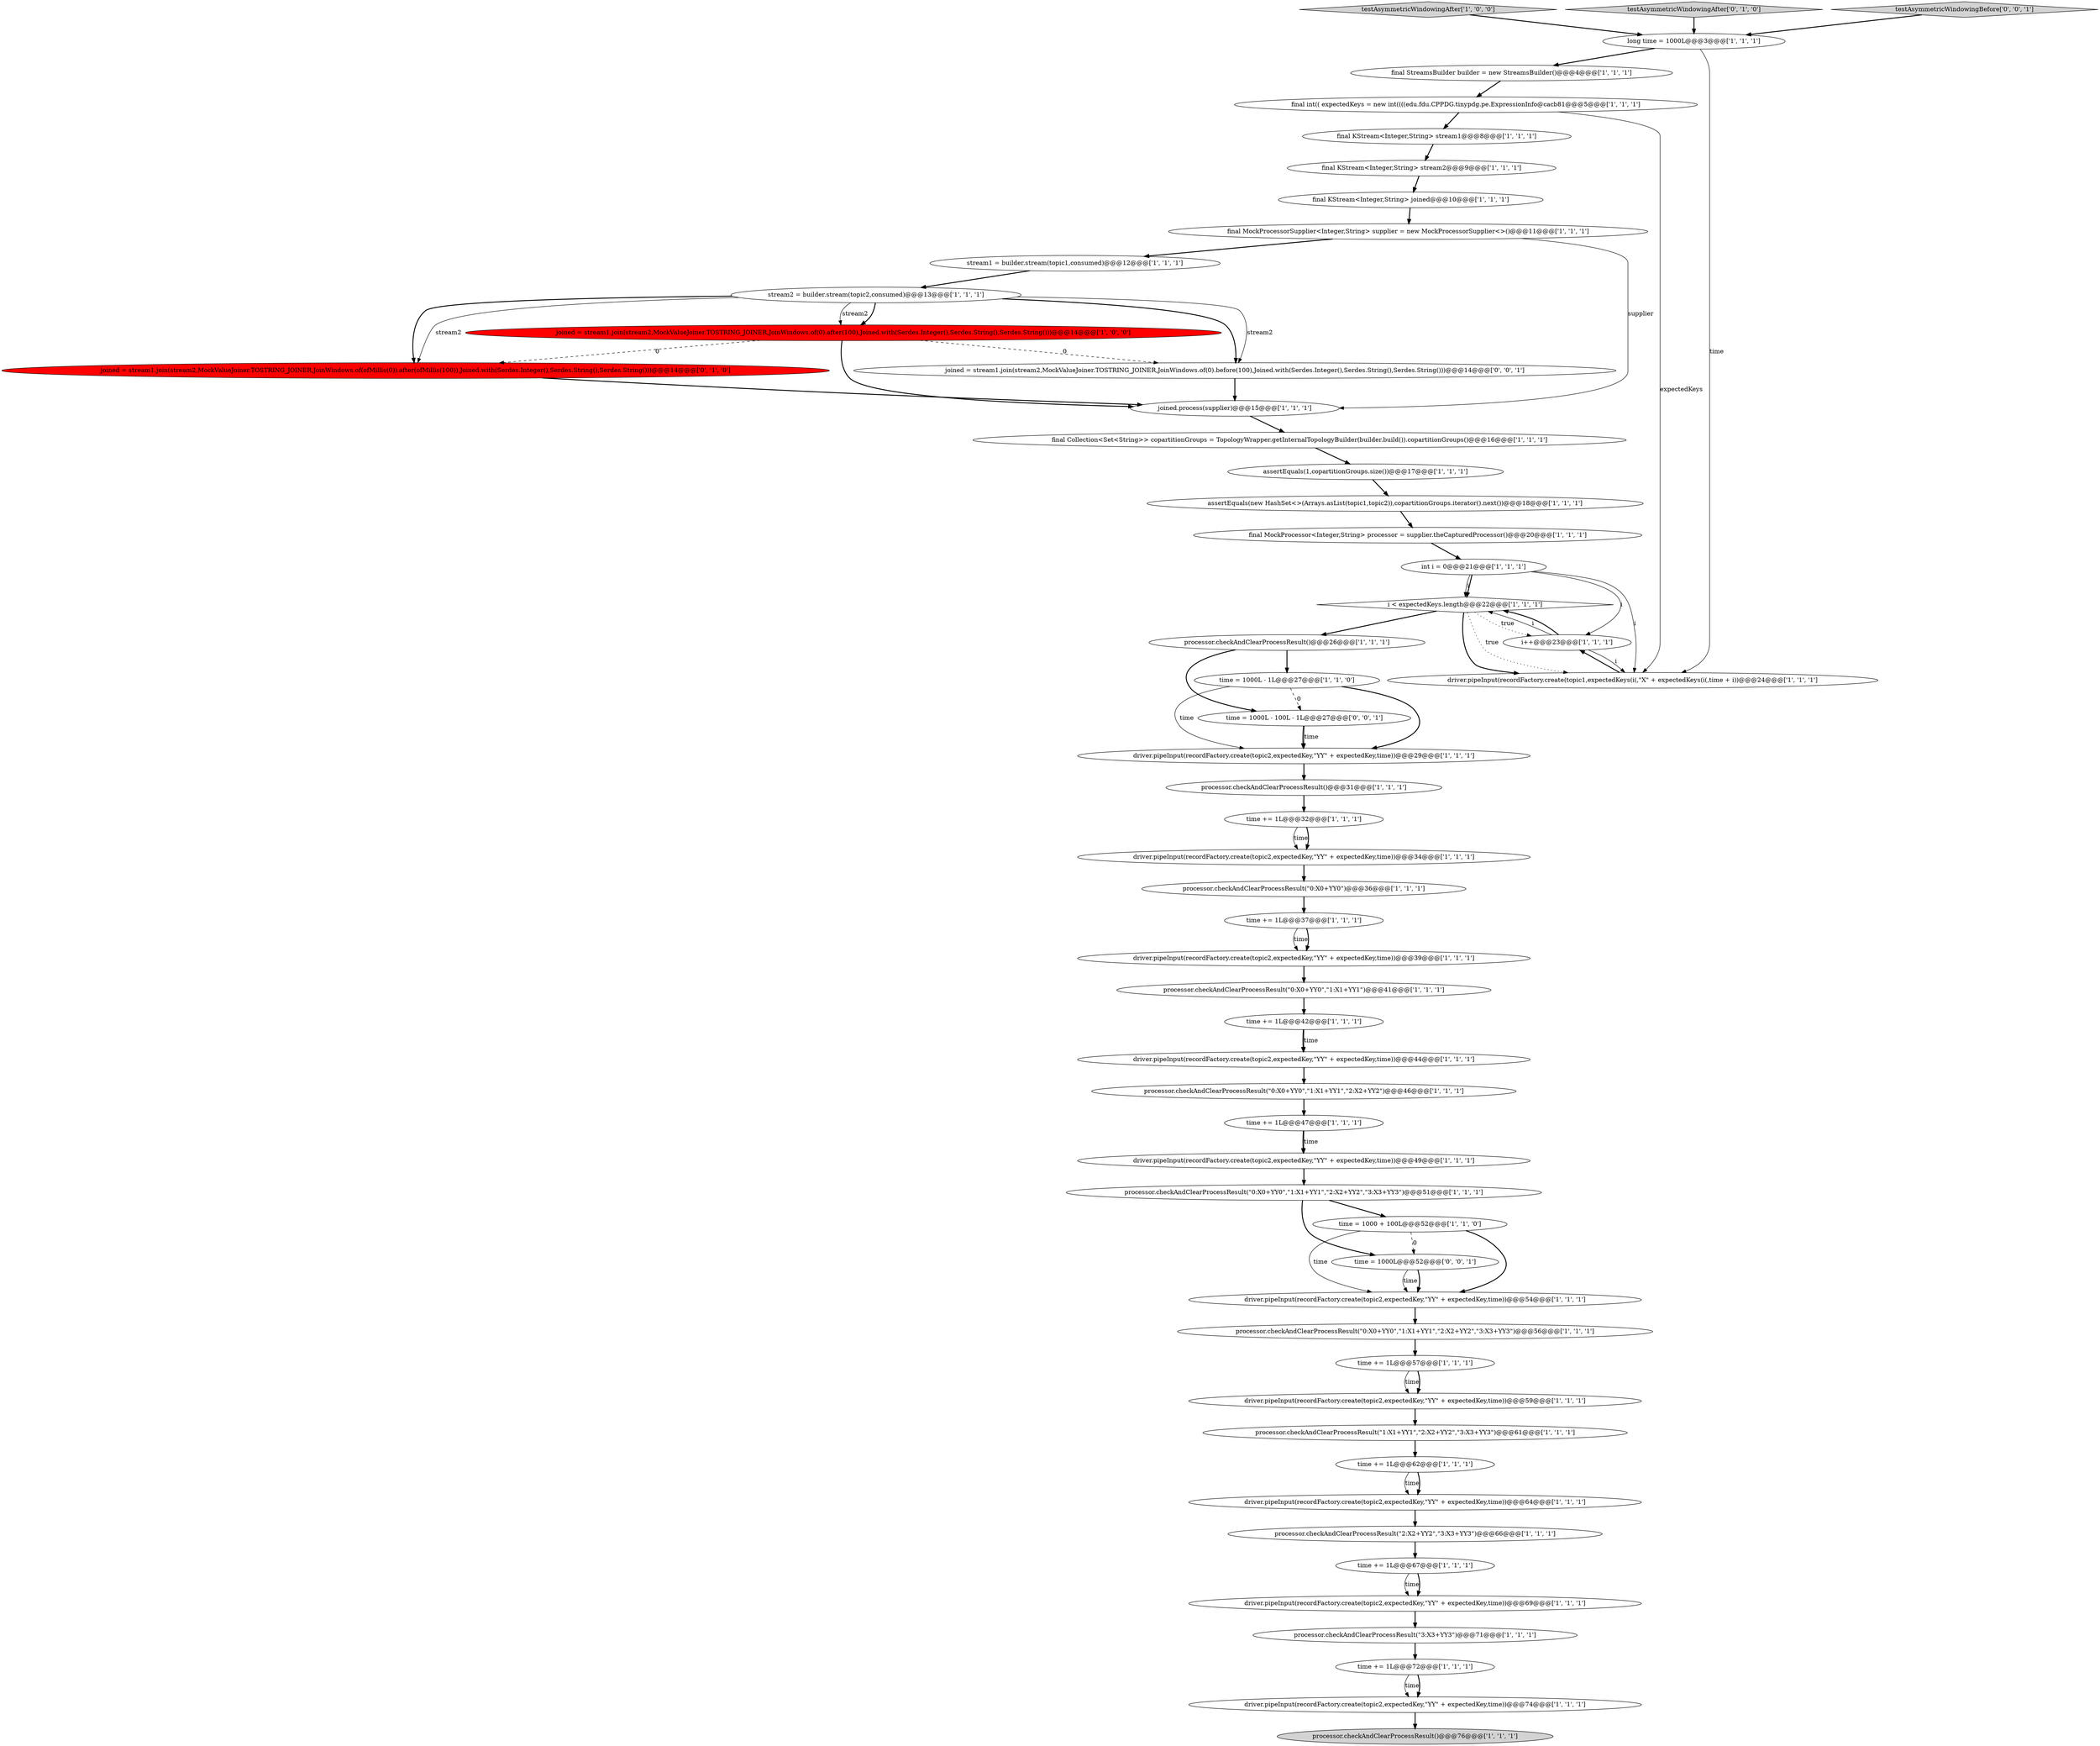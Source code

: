 digraph {
46 [style = filled, label = "time += 1L@@@32@@@['1', '1', '1']", fillcolor = white, shape = ellipse image = "AAA0AAABBB1BBB"];
47 [style = filled, label = "processor.checkAndClearProcessResult(\"0:X0+YY0\",\"1:X1+YY1\",\"2:X2+YY2\",\"3:X3+YY3\")@@@56@@@['1', '1', '1']", fillcolor = white, shape = ellipse image = "AAA0AAABBB1BBB"];
6 [style = filled, label = "processor.checkAndClearProcessResult(\"1:X1+YY1\",\"2:X2+YY2\",\"3:X3+YY3\")@@@61@@@['1', '1', '1']", fillcolor = white, shape = ellipse image = "AAA0AAABBB1BBB"];
8 [style = filled, label = "testAsymmetricWindowingAfter['1', '0', '0']", fillcolor = lightgray, shape = diamond image = "AAA0AAABBB1BBB"];
55 [style = filled, label = "joined = stream1.join(stream2,MockValueJoiner.TOSTRING_JOINER,JoinWindows.of(0).before(100),Joined.with(Serdes.Integer(),Serdes.String(),Serdes.String()))@@@14@@@['0', '0', '1']", fillcolor = white, shape = ellipse image = "AAA0AAABBB3BBB"];
16 [style = filled, label = "driver.pipeInput(recordFactory.create(topic2,expectedKey,\"YY\" + expectedKey,time))@@@49@@@['1', '1', '1']", fillcolor = white, shape = ellipse image = "AAA0AAABBB1BBB"];
25 [style = filled, label = "final KStream<Integer,String> stream1@@@8@@@['1', '1', '1']", fillcolor = white, shape = ellipse image = "AAA0AAABBB1BBB"];
39 [style = filled, label = "joined.process(supplier)@@@15@@@['1', '1', '1']", fillcolor = white, shape = ellipse image = "AAA0AAABBB1BBB"];
54 [style = filled, label = "time = 1000L - 100L - 1L@@@27@@@['0', '0', '1']", fillcolor = white, shape = ellipse image = "AAA0AAABBB3BBB"];
22 [style = filled, label = "processor.checkAndClearProcessResult()@@@31@@@['1', '1', '1']", fillcolor = white, shape = ellipse image = "AAA0AAABBB1BBB"];
49 [style = filled, label = "final StreamsBuilder builder = new StreamsBuilder()@@@4@@@['1', '1', '1']", fillcolor = white, shape = ellipse image = "AAA0AAABBB1BBB"];
50 [style = filled, label = "time = 1000 + 100L@@@52@@@['1', '1', '0']", fillcolor = white, shape = ellipse image = "AAA0AAABBB1BBB"];
33 [style = filled, label = "driver.pipeInput(recordFactory.create(topic2,expectedKey,\"YY\" + expectedKey,time))@@@29@@@['1', '1', '1']", fillcolor = white, shape = ellipse image = "AAA0AAABBB1BBB"];
29 [style = filled, label = "driver.pipeInput(recordFactory.create(topic2,expectedKey,\"YY\" + expectedKey,time))@@@59@@@['1', '1', '1']", fillcolor = white, shape = ellipse image = "AAA0AAABBB1BBB"];
34 [style = filled, label = "i++@@@23@@@['1', '1', '1']", fillcolor = white, shape = ellipse image = "AAA0AAABBB1BBB"];
2 [style = filled, label = "final MockProcessor<Integer,String> processor = supplier.theCapturedProcessor()@@@20@@@['1', '1', '1']", fillcolor = white, shape = ellipse image = "AAA0AAABBB1BBB"];
38 [style = filled, label = "stream1 = builder.stream(topic1,consumed)@@@12@@@['1', '1', '1']", fillcolor = white, shape = ellipse image = "AAA0AAABBB1BBB"];
51 [style = filled, label = "joined = stream1.join(stream2,MockValueJoiner.TOSTRING_JOINER,JoinWindows.of(ofMillis(0)).after(ofMillis(100)),Joined.with(Serdes.Integer(),Serdes.String(),Serdes.String()))@@@14@@@['0', '1', '0']", fillcolor = red, shape = ellipse image = "AAA1AAABBB2BBB"];
31 [style = filled, label = "time += 1L@@@57@@@['1', '1', '1']", fillcolor = white, shape = ellipse image = "AAA0AAABBB1BBB"];
17 [style = filled, label = "time += 1L@@@72@@@['1', '1', '1']", fillcolor = white, shape = ellipse image = "AAA0AAABBB1BBB"];
32 [style = filled, label = "assertEquals(new HashSet<>(Arrays.asList(topic1,topic2)),copartitionGroups.iterator().next())@@@18@@@['1', '1', '1']", fillcolor = white, shape = ellipse image = "AAA0AAABBB1BBB"];
37 [style = filled, label = "driver.pipeInput(recordFactory.create(topic2,expectedKey,\"YY\" + expectedKey,time))@@@54@@@['1', '1', '1']", fillcolor = white, shape = ellipse image = "AAA0AAABBB1BBB"];
20 [style = filled, label = "processor.checkAndClearProcessResult(\"0:X0+YY0\")@@@36@@@['1', '1', '1']", fillcolor = white, shape = ellipse image = "AAA0AAABBB1BBB"];
28 [style = filled, label = "assertEquals(1,copartitionGroups.size())@@@17@@@['1', '1', '1']", fillcolor = white, shape = ellipse image = "AAA0AAABBB1BBB"];
27 [style = filled, label = "processor.checkAndClearProcessResult(\"2:X2+YY2\",\"3:X3+YY3\")@@@66@@@['1', '1', '1']", fillcolor = white, shape = ellipse image = "AAA0AAABBB1BBB"];
44 [style = filled, label = "time += 1L@@@37@@@['1', '1', '1']", fillcolor = white, shape = ellipse image = "AAA0AAABBB1BBB"];
3 [style = filled, label = "joined = stream1.join(stream2,MockValueJoiner.TOSTRING_JOINER,JoinWindows.of(0).after(100),Joined.with(Serdes.Integer(),Serdes.String(),Serdes.String()))@@@14@@@['1', '0', '0']", fillcolor = red, shape = ellipse image = "AAA1AAABBB1BBB"];
7 [style = filled, label = "final MockProcessorSupplier<Integer,String> supplier = new MockProcessorSupplier<>()@@@11@@@['1', '1', '1']", fillcolor = white, shape = ellipse image = "AAA0AAABBB1BBB"];
19 [style = filled, label = "driver.pipeInput(recordFactory.create(topic2,expectedKey,\"YY\" + expectedKey,time))@@@69@@@['1', '1', '1']", fillcolor = white, shape = ellipse image = "AAA0AAABBB1BBB"];
9 [style = filled, label = "time += 1L@@@62@@@['1', '1', '1']", fillcolor = white, shape = ellipse image = "AAA0AAABBB1BBB"];
10 [style = filled, label = "final KStream<Integer,String> joined@@@10@@@['1', '1', '1']", fillcolor = white, shape = ellipse image = "AAA0AAABBB1BBB"];
0 [style = filled, label = "final Collection<Set<String>> copartitionGroups = TopologyWrapper.getInternalTopologyBuilder(builder.build()).copartitionGroups()@@@16@@@['1', '1', '1']", fillcolor = white, shape = ellipse image = "AAA0AAABBB1BBB"];
35 [style = filled, label = "long time = 1000L@@@3@@@['1', '1', '1']", fillcolor = white, shape = ellipse image = "AAA0AAABBB1BBB"];
12 [style = filled, label = "time += 1L@@@42@@@['1', '1', '1']", fillcolor = white, shape = ellipse image = "AAA0AAABBB1BBB"];
42 [style = filled, label = "driver.pipeInput(recordFactory.create(topic2,expectedKey,\"YY\" + expectedKey,time))@@@39@@@['1', '1', '1']", fillcolor = white, shape = ellipse image = "AAA0AAABBB1BBB"];
5 [style = filled, label = "int i = 0@@@21@@@['1', '1', '1']", fillcolor = white, shape = ellipse image = "AAA0AAABBB1BBB"];
40 [style = filled, label = "processor.checkAndClearProcessResult(\"0:X0+YY0\",\"1:X1+YY1\",\"2:X2+YY2\",\"3:X3+YY3\")@@@51@@@['1', '1', '1']", fillcolor = white, shape = ellipse image = "AAA0AAABBB1BBB"];
48 [style = filled, label = "processor.checkAndClearProcessResult(\"0:X0+YY0\",\"1:X1+YY1\")@@@41@@@['1', '1', '1']", fillcolor = white, shape = ellipse image = "AAA0AAABBB1BBB"];
13 [style = filled, label = "driver.pipeInput(recordFactory.create(topic2,expectedKey,\"YY\" + expectedKey,time))@@@44@@@['1', '1', '1']", fillcolor = white, shape = ellipse image = "AAA0AAABBB1BBB"];
15 [style = filled, label = "processor.checkAndClearProcessResult(\"0:X0+YY0\",\"1:X1+YY1\",\"2:X2+YY2\")@@@46@@@['1', '1', '1']", fillcolor = white, shape = ellipse image = "AAA0AAABBB1BBB"];
18 [style = filled, label = "processor.checkAndClearProcessResult()@@@26@@@['1', '1', '1']", fillcolor = white, shape = ellipse image = "AAA0AAABBB1BBB"];
11 [style = filled, label = "time += 1L@@@67@@@['1', '1', '1']", fillcolor = white, shape = ellipse image = "AAA0AAABBB1BBB"];
23 [style = filled, label = "time += 1L@@@47@@@['1', '1', '1']", fillcolor = white, shape = ellipse image = "AAA0AAABBB1BBB"];
1 [style = filled, label = "final KStream<Integer,String> stream2@@@9@@@['1', '1', '1']", fillcolor = white, shape = ellipse image = "AAA0AAABBB1BBB"];
26 [style = filled, label = "stream2 = builder.stream(topic2,consumed)@@@13@@@['1', '1', '1']", fillcolor = white, shape = ellipse image = "AAA0AAABBB1BBB"];
52 [style = filled, label = "testAsymmetricWindowingAfter['0', '1', '0']", fillcolor = lightgray, shape = diamond image = "AAA0AAABBB2BBB"];
45 [style = filled, label = "i < expectedKeys.length@@@22@@@['1', '1', '1']", fillcolor = white, shape = diamond image = "AAA0AAABBB1BBB"];
4 [style = filled, label = "processor.checkAndClearProcessResult()@@@76@@@['1', '1', '1']", fillcolor = lightgray, shape = ellipse image = "AAA0AAABBB1BBB"];
43 [style = filled, label = "driver.pipeInput(recordFactory.create(topic2,expectedKey,\"YY\" + expectedKey,time))@@@34@@@['1', '1', '1']", fillcolor = white, shape = ellipse image = "AAA0AAABBB1BBB"];
36 [style = filled, label = "driver.pipeInput(recordFactory.create(topic2,expectedKey,\"YY\" + expectedKey,time))@@@74@@@['1', '1', '1']", fillcolor = white, shape = ellipse image = "AAA0AAABBB1BBB"];
53 [style = filled, label = "time = 1000L@@@52@@@['0', '0', '1']", fillcolor = white, shape = ellipse image = "AAA0AAABBB3BBB"];
24 [style = filled, label = "processor.checkAndClearProcessResult(\"3:X3+YY3\")@@@71@@@['1', '1', '1']", fillcolor = white, shape = ellipse image = "AAA0AAABBB1BBB"];
41 [style = filled, label = "driver.pipeInput(recordFactory.create(topic1,expectedKeys(i(,\"X\" + expectedKeys(i(,time + i))@@@24@@@['1', '1', '1']", fillcolor = white, shape = ellipse image = "AAA0AAABBB1BBB"];
30 [style = filled, label = "driver.pipeInput(recordFactory.create(topic2,expectedKey,\"YY\" + expectedKey,time))@@@64@@@['1', '1', '1']", fillcolor = white, shape = ellipse image = "AAA0AAABBB1BBB"];
14 [style = filled, label = "final int(( expectedKeys = new int((((edu.fdu.CPPDG.tinypdg.pe.ExpressionInfo@cacb81@@@5@@@['1', '1', '1']", fillcolor = white, shape = ellipse image = "AAA0AAABBB1BBB"];
56 [style = filled, label = "testAsymmetricWindowingBefore['0', '0', '1']", fillcolor = lightgray, shape = diamond image = "AAA0AAABBB3BBB"];
21 [style = filled, label = "time = 1000L - 1L@@@27@@@['1', '1', '0']", fillcolor = white, shape = ellipse image = "AAA0AAABBB1BBB"];
14->25 [style = bold, label=""];
25->1 [style = bold, label=""];
21->33 [style = solid, label="time"];
11->19 [style = solid, label="time"];
17->36 [style = solid, label="time"];
49->14 [style = bold, label=""];
5->45 [style = bold, label=""];
42->48 [style = bold, label=""];
34->45 [style = solid, label="i"];
26->51 [style = bold, label=""];
19->24 [style = bold, label=""];
3->51 [style = dashed, label="0"];
17->36 [style = bold, label=""];
48->12 [style = bold, label=""];
29->6 [style = bold, label=""];
14->41 [style = solid, label="expectedKeys"];
46->43 [style = solid, label="time"];
24->17 [style = bold, label=""];
51->39 [style = bold, label=""];
54->33 [style = bold, label=""];
3->39 [style = bold, label=""];
38->26 [style = bold, label=""];
9->30 [style = solid, label="time"];
52->35 [style = bold, label=""];
45->41 [style = bold, label=""];
40->50 [style = bold, label=""];
16->40 [style = bold, label=""];
22->46 [style = bold, label=""];
50->37 [style = bold, label=""];
30->27 [style = bold, label=""];
36->4 [style = bold, label=""];
31->29 [style = solid, label="time"];
31->29 [style = bold, label=""];
10->7 [style = bold, label=""];
50->37 [style = solid, label="time"];
54->33 [style = solid, label="time"];
3->55 [style = dashed, label="0"];
27->11 [style = bold, label=""];
26->55 [style = solid, label="stream2"];
35->41 [style = solid, label="time"];
7->39 [style = solid, label="supplier"];
26->51 [style = solid, label="stream2"];
13->15 [style = bold, label=""];
37->47 [style = bold, label=""];
46->43 [style = bold, label=""];
21->54 [style = dashed, label="0"];
44->42 [style = solid, label="time"];
44->42 [style = bold, label=""];
5->41 [style = solid, label="i"];
40->53 [style = bold, label=""];
26->3 [style = bold, label=""];
47->31 [style = bold, label=""];
43->20 [style = bold, label=""];
45->34 [style = dotted, label="true"];
35->49 [style = bold, label=""];
55->39 [style = bold, label=""];
8->35 [style = bold, label=""];
45->41 [style = dotted, label="true"];
50->53 [style = dashed, label="0"];
26->3 [style = solid, label="stream2"];
56->35 [style = bold, label=""];
28->32 [style = bold, label=""];
26->55 [style = bold, label=""];
12->13 [style = bold, label=""];
53->37 [style = bold, label=""];
18->21 [style = bold, label=""];
41->34 [style = bold, label=""];
33->22 [style = bold, label=""];
2->5 [style = bold, label=""];
45->18 [style = bold, label=""];
15->23 [style = bold, label=""];
23->16 [style = bold, label=""];
23->16 [style = solid, label="time"];
5->45 [style = solid, label="i"];
21->33 [style = bold, label=""];
34->45 [style = bold, label=""];
9->30 [style = bold, label=""];
11->19 [style = bold, label=""];
34->41 [style = solid, label="i"];
32->2 [style = bold, label=""];
5->34 [style = solid, label="i"];
20->44 [style = bold, label=""];
7->38 [style = bold, label=""];
39->0 [style = bold, label=""];
53->37 [style = solid, label="time"];
18->54 [style = bold, label=""];
6->9 [style = bold, label=""];
12->13 [style = solid, label="time"];
1->10 [style = bold, label=""];
0->28 [style = bold, label=""];
}
